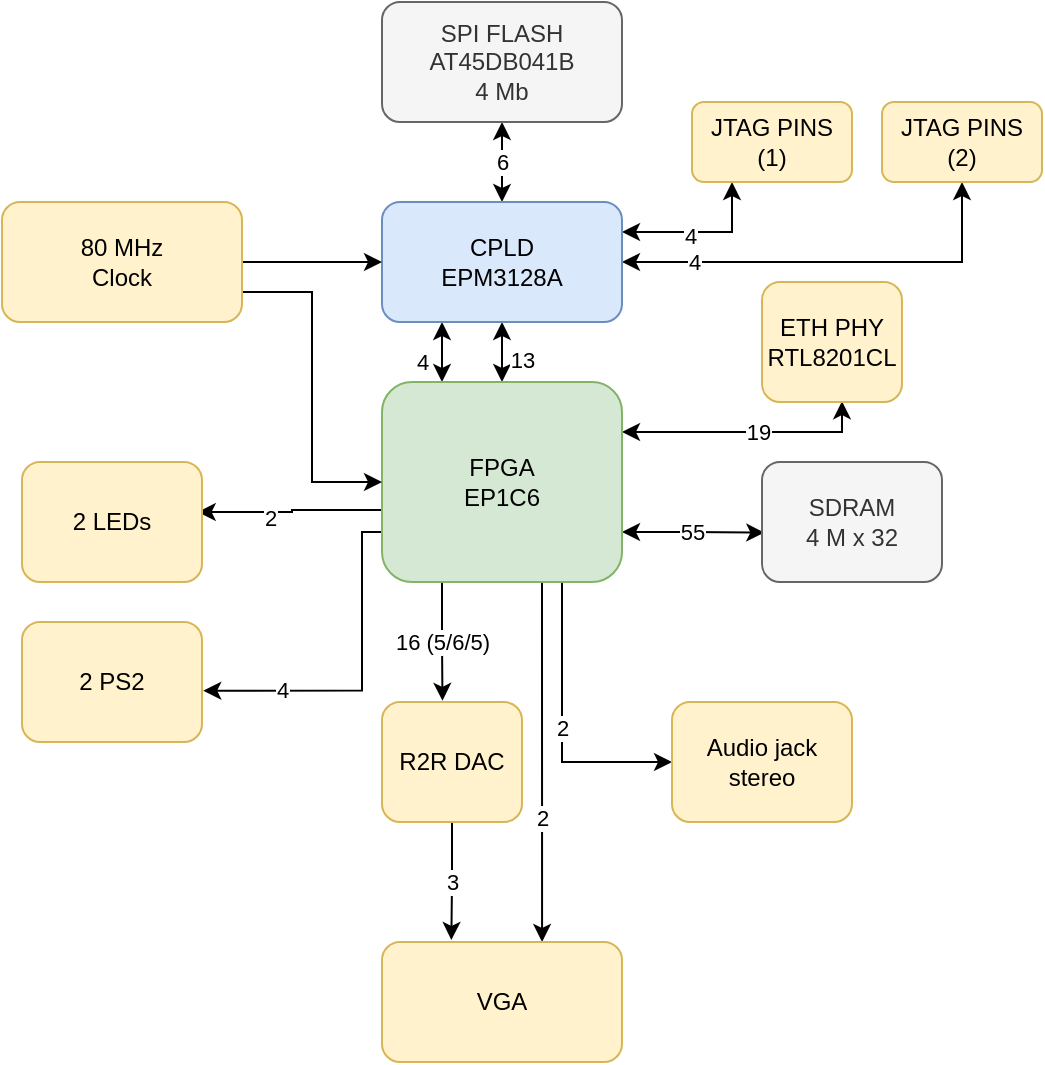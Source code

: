 <mxfile version="21.6.8" type="device">
  <diagram id="qk96bbHJtCQS-nLckJSV" name="Page-1">
    <mxGraphModel dx="1434" dy="750" grid="1" gridSize="10" guides="1" tooltips="1" connect="1" arrows="1" fold="1" page="1" pageScale="1" pageWidth="850" pageHeight="1100" math="0" shadow="0">
      <root>
        <mxCell id="0" />
        <mxCell id="1" parent="0" />
        <mxCell id="gqFaeBh5zX8QO3zzliL1-12" value="6" style="edgeStyle=orthogonalEdgeStyle;rounded=0;orthogonalLoop=1;jettySize=auto;html=1;exitX=0.5;exitY=1;exitDx=0;exitDy=0;entryX=0.5;entryY=0;entryDx=0;entryDy=0;startArrow=classic;startFill=1;" parent="1" source="gqFaeBh5zX8QO3zzliL1-6" target="gqFaeBh5zX8QO3zzliL1-7" edge="1">
          <mxGeometry relative="1" as="geometry">
            <mxPoint as="offset" />
          </mxGeometry>
        </mxCell>
        <mxCell id="gqFaeBh5zX8QO3zzliL1-6" value="SPI FLASH&lt;br&gt;AT45DB041B&lt;br&gt;4 Mb" style="rounded=1;whiteSpace=wrap;html=1;fillColor=#f5f5f5;fontColor=#333333;strokeColor=#666666;" parent="1" vertex="1">
          <mxGeometry x="200" y="20" width="120" height="60" as="geometry" />
        </mxCell>
        <mxCell id="gqFaeBh5zX8QO3zzliL1-32" style="edgeStyle=orthogonalEdgeStyle;rounded=0;orthogonalLoop=1;jettySize=auto;html=1;exitX=0.5;exitY=1;exitDx=0;exitDy=0;entryX=0.5;entryY=0;entryDx=0;entryDy=0;startArrow=classic;startFill=1;" parent="1" source="gqFaeBh5zX8QO3zzliL1-7" target="gqFaeBh5zX8QO3zzliL1-8" edge="1">
          <mxGeometry relative="1" as="geometry" />
        </mxCell>
        <mxCell id="gqFaeBh5zX8QO3zzliL1-33" value="13" style="edgeLabel;html=1;align=center;verticalAlign=middle;resizable=0;points=[];" parent="gqFaeBh5zX8QO3zzliL1-32" connectable="0" vertex="1">
          <mxGeometry x="0.222" y="1" relative="1" as="geometry">
            <mxPoint x="9" as="offset" />
          </mxGeometry>
        </mxCell>
        <mxCell id="gqFaeBh5zX8QO3zzliL1-34" value="4" style="edgeStyle=orthogonalEdgeStyle;rounded=0;orthogonalLoop=1;jettySize=auto;html=1;exitX=0.25;exitY=1;exitDx=0;exitDy=0;entryX=0.25;entryY=0;entryDx=0;entryDy=0;startArrow=classic;startFill=1;" parent="1" source="gqFaeBh5zX8QO3zzliL1-7" target="gqFaeBh5zX8QO3zzliL1-8" edge="1">
          <mxGeometry x="0.333" y="-10" relative="1" as="geometry">
            <mxPoint as="offset" />
          </mxGeometry>
        </mxCell>
        <mxCell id="gqFaeBh5zX8QO3zzliL1-41" style="edgeStyle=orthogonalEdgeStyle;rounded=0;orthogonalLoop=1;jettySize=auto;html=1;exitX=1;exitY=0.25;exitDx=0;exitDy=0;entryX=0.25;entryY=1;entryDx=0;entryDy=0;startArrow=classic;startFill=1;" parent="1" source="gqFaeBh5zX8QO3zzliL1-7" target="gqFaeBh5zX8QO3zzliL1-40" edge="1">
          <mxGeometry relative="1" as="geometry" />
        </mxCell>
        <mxCell id="gqFaeBh5zX8QO3zzliL1-42" value="4" style="edgeLabel;html=1;align=center;verticalAlign=middle;resizable=0;points=[];" parent="gqFaeBh5zX8QO3zzliL1-41" connectable="0" vertex="1">
          <mxGeometry x="-0.153" y="-2" relative="1" as="geometry">
            <mxPoint as="offset" />
          </mxGeometry>
        </mxCell>
        <mxCell id="8Vva1S4ErMBVoe8mqOkN-3" style="edgeStyle=orthogonalEdgeStyle;rounded=0;orthogonalLoop=1;jettySize=auto;html=1;exitX=1;exitY=0.5;exitDx=0;exitDy=0;entryX=0.5;entryY=1;entryDx=0;entryDy=0;startArrow=classic;startFill=1;" parent="1" source="gqFaeBh5zX8QO3zzliL1-7" target="gqFaeBh5zX8QO3zzliL1-43" edge="1">
          <mxGeometry relative="1" as="geometry" />
        </mxCell>
        <mxCell id="8Vva1S4ErMBVoe8mqOkN-4" value="4" style="edgeLabel;html=1;align=center;verticalAlign=middle;resizable=0;points=[];" parent="8Vva1S4ErMBVoe8mqOkN-3" connectable="0" vertex="1">
          <mxGeometry x="-0.149" y="-2" relative="1" as="geometry">
            <mxPoint x="-54" y="-2" as="offset" />
          </mxGeometry>
        </mxCell>
        <mxCell id="gqFaeBh5zX8QO3zzliL1-7" value="CPLD&lt;br&gt;EPM3128A" style="rounded=1;whiteSpace=wrap;html=1;fillColor=#dae8fc;strokeColor=#6c8ebf;" parent="1" vertex="1">
          <mxGeometry x="200" y="120" width="120" height="60" as="geometry" />
        </mxCell>
        <mxCell id="gqFaeBh5zX8QO3zzliL1-20" style="edgeStyle=orthogonalEdgeStyle;rounded=0;orthogonalLoop=1;jettySize=auto;html=1;exitX=0.75;exitY=1;exitDx=0;exitDy=0;startArrow=none;startFill=0;entryX=0.667;entryY=0;entryDx=0;entryDy=0;entryPerimeter=0;" parent="1" source="gqFaeBh5zX8QO3zzliL1-8" target="gqFaeBh5zX8QO3zzliL1-17" edge="1">
          <mxGeometry relative="1" as="geometry">
            <mxPoint x="280" y="460" as="targetPoint" />
            <Array as="points">
              <mxPoint x="280" y="310" />
            </Array>
          </mxGeometry>
        </mxCell>
        <mxCell id="gqFaeBh5zX8QO3zzliL1-21" value="2" style="edgeLabel;html=1;align=center;verticalAlign=middle;resizable=0;points=[];" parent="gqFaeBh5zX8QO3zzliL1-20" connectable="0" vertex="1">
          <mxGeometry x="0.347" y="3" relative="1" as="geometry">
            <mxPoint x="-3" as="offset" />
          </mxGeometry>
        </mxCell>
        <mxCell id="gqFaeBh5zX8QO3zzliL1-23" style="edgeStyle=orthogonalEdgeStyle;rounded=0;orthogonalLoop=1;jettySize=auto;html=1;exitX=0.25;exitY=1;exitDx=0;exitDy=0;entryX=0.432;entryY=-0.01;entryDx=0;entryDy=0;entryPerimeter=0;startArrow=none;startFill=0;" parent="1" source="gqFaeBh5zX8QO3zzliL1-8" target="gqFaeBh5zX8QO3zzliL1-18" edge="1">
          <mxGeometry relative="1" as="geometry" />
        </mxCell>
        <mxCell id="gqFaeBh5zX8QO3zzliL1-24" value="16 (5/6/5)" style="edgeLabel;html=1;align=center;verticalAlign=middle;resizable=0;points=[];" parent="gqFaeBh5zX8QO3zzliL1-23" connectable="0" vertex="1">
          <mxGeometry x="0.343" relative="1" as="geometry">
            <mxPoint y="-10" as="offset" />
          </mxGeometry>
        </mxCell>
        <mxCell id="gqFaeBh5zX8QO3zzliL1-25" value="55" style="edgeStyle=orthogonalEdgeStyle;rounded=0;orthogonalLoop=1;jettySize=auto;html=1;exitX=1;exitY=0.75;exitDx=0;exitDy=0;entryX=0.013;entryY=0.588;entryDx=0;entryDy=0;entryPerimeter=0;startArrow=classic;startFill=1;" parent="1" source="gqFaeBh5zX8QO3zzliL1-8" target="gqFaeBh5zX8QO3zzliL1-9" edge="1">
          <mxGeometry relative="1" as="geometry" />
        </mxCell>
        <mxCell id="gqFaeBh5zX8QO3zzliL1-27" style="edgeStyle=orthogonalEdgeStyle;rounded=0;orthogonalLoop=1;jettySize=auto;html=1;exitX=0;exitY=0.64;exitDx=0;exitDy=0;entryX=0.976;entryY=0.417;entryDx=0;entryDy=0;entryPerimeter=0;startArrow=none;startFill=0;exitPerimeter=0;" parent="1" source="gqFaeBh5zX8QO3zzliL1-8" target="gqFaeBh5zX8QO3zzliL1-26" edge="1">
          <mxGeometry relative="1" as="geometry" />
        </mxCell>
        <mxCell id="gqFaeBh5zX8QO3zzliL1-28" value="2" style="edgeLabel;html=1;align=center;verticalAlign=middle;resizable=0;points=[];" parent="gqFaeBh5zX8QO3zzliL1-27" connectable="0" vertex="1">
          <mxGeometry x="0.231" y="3" relative="1" as="geometry">
            <mxPoint as="offset" />
          </mxGeometry>
        </mxCell>
        <mxCell id="gqFaeBh5zX8QO3zzliL1-30" style="edgeStyle=orthogonalEdgeStyle;rounded=0;orthogonalLoop=1;jettySize=auto;html=1;exitX=0;exitY=0.75;exitDx=0;exitDy=0;entryX=1.007;entryY=0.572;entryDx=0;entryDy=0;entryPerimeter=0;startArrow=none;startFill=0;" parent="1" source="gqFaeBh5zX8QO3zzliL1-8" target="gqFaeBh5zX8QO3zzliL1-29" edge="1">
          <mxGeometry relative="1" as="geometry">
            <Array as="points">
              <mxPoint x="190" y="285" />
              <mxPoint x="190" y="364" />
            </Array>
          </mxGeometry>
        </mxCell>
        <mxCell id="gqFaeBh5zX8QO3zzliL1-31" value="4" style="edgeLabel;html=1;align=center;verticalAlign=middle;resizable=0;points=[];" parent="gqFaeBh5zX8QO3zzliL1-30" connectable="0" vertex="1">
          <mxGeometry x="0.533" y="-1" relative="1" as="geometry">
            <mxPoint as="offset" />
          </mxGeometry>
        </mxCell>
        <mxCell id="gqFaeBh5zX8QO3zzliL1-36" value="2" style="edgeStyle=orthogonalEdgeStyle;rounded=0;orthogonalLoop=1;jettySize=auto;html=1;exitX=0.75;exitY=1;exitDx=0;exitDy=0;entryX=0;entryY=0.5;entryDx=0;entryDy=0;startArrow=none;startFill=0;" parent="1" source="gqFaeBh5zX8QO3zzliL1-8" target="gqFaeBh5zX8QO3zzliL1-35" edge="1">
          <mxGeometry relative="1" as="geometry" />
        </mxCell>
        <mxCell id="gqFaeBh5zX8QO3zzliL1-38" style="edgeStyle=orthogonalEdgeStyle;rounded=0;orthogonalLoop=1;jettySize=auto;html=1;exitX=1;exitY=0.25;exitDx=0;exitDy=0;entryX=0.575;entryY=0.994;entryDx=0;entryDy=0;startArrow=classic;startFill=1;entryPerimeter=0;" parent="1" source="gqFaeBh5zX8QO3zzliL1-8" target="gqFaeBh5zX8QO3zzliL1-37" edge="1">
          <mxGeometry relative="1" as="geometry">
            <Array as="points">
              <mxPoint x="430" y="235" />
              <mxPoint x="430" y="220" />
            </Array>
          </mxGeometry>
        </mxCell>
        <mxCell id="gqFaeBh5zX8QO3zzliL1-39" value="19" style="edgeLabel;html=1;align=center;verticalAlign=middle;resizable=0;points=[];" parent="gqFaeBh5zX8QO3zzliL1-38" connectable="0" vertex="1">
          <mxGeometry x="0.081" relative="1" as="geometry">
            <mxPoint as="offset" />
          </mxGeometry>
        </mxCell>
        <mxCell id="gqFaeBh5zX8QO3zzliL1-8" value="FPGA&lt;br&gt;EP1C6" style="rounded=1;whiteSpace=wrap;html=1;fillColor=#d5e8d4;strokeColor=#82b366;" parent="1" vertex="1">
          <mxGeometry x="200" y="210" width="120" height="100" as="geometry" />
        </mxCell>
        <mxCell id="gqFaeBh5zX8QO3zzliL1-9" value="SDRAM&lt;br&gt;4 M x 32" style="rounded=1;whiteSpace=wrap;html=1;fillColor=#f5f5f5;fontColor=#333333;strokeColor=#666666;" parent="1" vertex="1">
          <mxGeometry x="390" y="250" width="90" height="60" as="geometry" />
        </mxCell>
        <mxCell id="gqFaeBh5zX8QO3zzliL1-15" style="edgeStyle=orthogonalEdgeStyle;rounded=0;orthogonalLoop=1;jettySize=auto;html=1;exitX=1;exitY=0.5;exitDx=0;exitDy=0;entryX=0;entryY=0.5;entryDx=0;entryDy=0;startArrow=none;startFill=0;" parent="1" source="gqFaeBh5zX8QO3zzliL1-11" target="gqFaeBh5zX8QO3zzliL1-7" edge="1">
          <mxGeometry relative="1" as="geometry" />
        </mxCell>
        <mxCell id="gqFaeBh5zX8QO3zzliL1-16" style="edgeStyle=orthogonalEdgeStyle;rounded=0;orthogonalLoop=1;jettySize=auto;html=1;exitX=1;exitY=0.75;exitDx=0;exitDy=0;entryX=0;entryY=0.5;entryDx=0;entryDy=0;startArrow=none;startFill=0;" parent="1" source="gqFaeBh5zX8QO3zzliL1-11" target="gqFaeBh5zX8QO3zzliL1-8" edge="1">
          <mxGeometry relative="1" as="geometry" />
        </mxCell>
        <mxCell id="gqFaeBh5zX8QO3zzliL1-11" value="80 MHz&lt;br&gt;Clock" style="rounded=1;whiteSpace=wrap;html=1;fillColor=#fff2cc;strokeColor=#d6b656;" parent="1" vertex="1">
          <mxGeometry x="10" y="120" width="120" height="60" as="geometry" />
        </mxCell>
        <mxCell id="gqFaeBh5zX8QO3zzliL1-17" value="VGA" style="rounded=1;whiteSpace=wrap;html=1;fillColor=#fff2cc;strokeColor=#d6b656;" parent="1" vertex="1">
          <mxGeometry x="200" y="490" width="120" height="60" as="geometry" />
        </mxCell>
        <mxCell id="gqFaeBh5zX8QO3zzliL1-19" value="3" style="edgeStyle=orthogonalEdgeStyle;rounded=0;orthogonalLoop=1;jettySize=auto;html=1;exitX=0.5;exitY=1;exitDx=0;exitDy=0;entryX=0.289;entryY=-0.017;entryDx=0;entryDy=0;startArrow=none;startFill=0;entryPerimeter=0;" parent="1" source="gqFaeBh5zX8QO3zzliL1-18" target="gqFaeBh5zX8QO3zzliL1-17" edge="1">
          <mxGeometry relative="1" as="geometry" />
        </mxCell>
        <mxCell id="gqFaeBh5zX8QO3zzliL1-18" value="R2R DAC" style="rounded=1;whiteSpace=wrap;html=1;fillColor=#fff2cc;strokeColor=#d6b656;" parent="1" vertex="1">
          <mxGeometry x="200" y="370" width="70" height="60" as="geometry" />
        </mxCell>
        <mxCell id="gqFaeBh5zX8QO3zzliL1-26" value="2 LEDs" style="rounded=1;whiteSpace=wrap;html=1;fillColor=#fff2cc;strokeColor=#d6b656;" parent="1" vertex="1">
          <mxGeometry x="20" y="250" width="90" height="60" as="geometry" />
        </mxCell>
        <mxCell id="gqFaeBh5zX8QO3zzliL1-29" value="2 PS2" style="rounded=1;whiteSpace=wrap;html=1;fillColor=#fff2cc;strokeColor=#d6b656;" parent="1" vertex="1">
          <mxGeometry x="20" y="330" width="90" height="60" as="geometry" />
        </mxCell>
        <mxCell id="gqFaeBh5zX8QO3zzliL1-35" value="Audio jack&lt;br&gt;stereo" style="rounded=1;whiteSpace=wrap;html=1;fillColor=#fff2cc;strokeColor=#d6b656;" parent="1" vertex="1">
          <mxGeometry x="345" y="370" width="90" height="60" as="geometry" />
        </mxCell>
        <mxCell id="gqFaeBh5zX8QO3zzliL1-37" value="ETH PHY&lt;br&gt;RTL8201CL" style="rounded=1;whiteSpace=wrap;html=1;fillColor=#fff2cc;strokeColor=#d6b656;" parent="1" vertex="1">
          <mxGeometry x="390" y="160" width="70" height="60" as="geometry" />
        </mxCell>
        <mxCell id="gqFaeBh5zX8QO3zzliL1-40" value="JTAG PINS&lt;br&gt;(1)" style="rounded=1;whiteSpace=wrap;html=1;fillColor=#fff2cc;strokeColor=#d6b656;" parent="1" vertex="1">
          <mxGeometry x="355" y="70" width="80" height="40" as="geometry" />
        </mxCell>
        <mxCell id="gqFaeBh5zX8QO3zzliL1-43" value="JTAG PINS (2)" style="rounded=1;whiteSpace=wrap;html=1;fillColor=#fff2cc;strokeColor=#d6b656;" parent="1" vertex="1">
          <mxGeometry x="450" y="70" width="80" height="40" as="geometry" />
        </mxCell>
      </root>
    </mxGraphModel>
  </diagram>
</mxfile>
